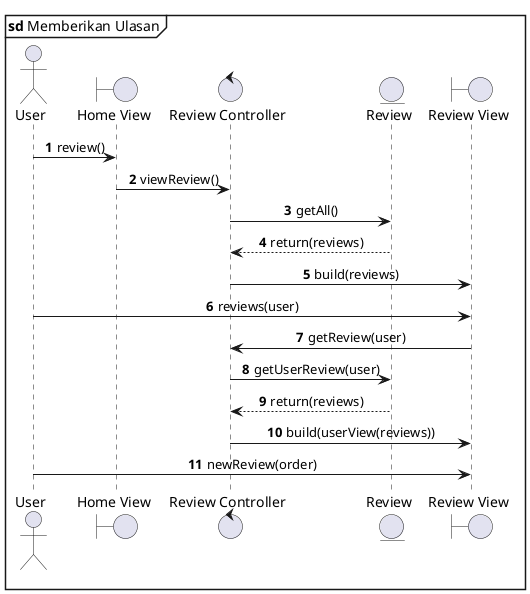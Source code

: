 @startuml Memberikan Ulasan
mainframe **sd** Memberikan Ulasan
actor User
boundary "Home View" as HomeView
control "Review Controller" as ReviewController 
entity Review as ReviewModel
boundary "Review View" as ReviewView


autonumber
' autoactivate on
skinparam SequenceMessageAlignment center

User->HomeView: review()
HomeView->ReviewController: viewReview()
ReviewController->ReviewModel: getAll()
ReviewModel-->ReviewController: return(reviews)
ReviewController->ReviewView: build(reviews)
User->ReviewView: reviews(user)
ReviewView->ReviewController: getReview(user)
ReviewController->ReviewModel: getUserReview(user)
ReviewModel-->ReviewController: return(reviews)
ReviewController->ReviewView: build(userView(reviews))
User->ReviewView: newReview(order)
/'
1.	Use case dimulai dengan aktor menekan tombol ulasan.
2.	Halaman daftar ulasan tampil.
3.	Aktor memilih menu ulasan saya.
4.	Halaman ulasan saya tampil.
5.	Aktor menekan tombol beri ulasan. >>sampai disini baru <<<<
6.	Aktor mengisi form ulasan.
7.	Aktor menekan tombol kirim ulasan.
8.	Ulasan berhasil diberikan.
'/


@enduml